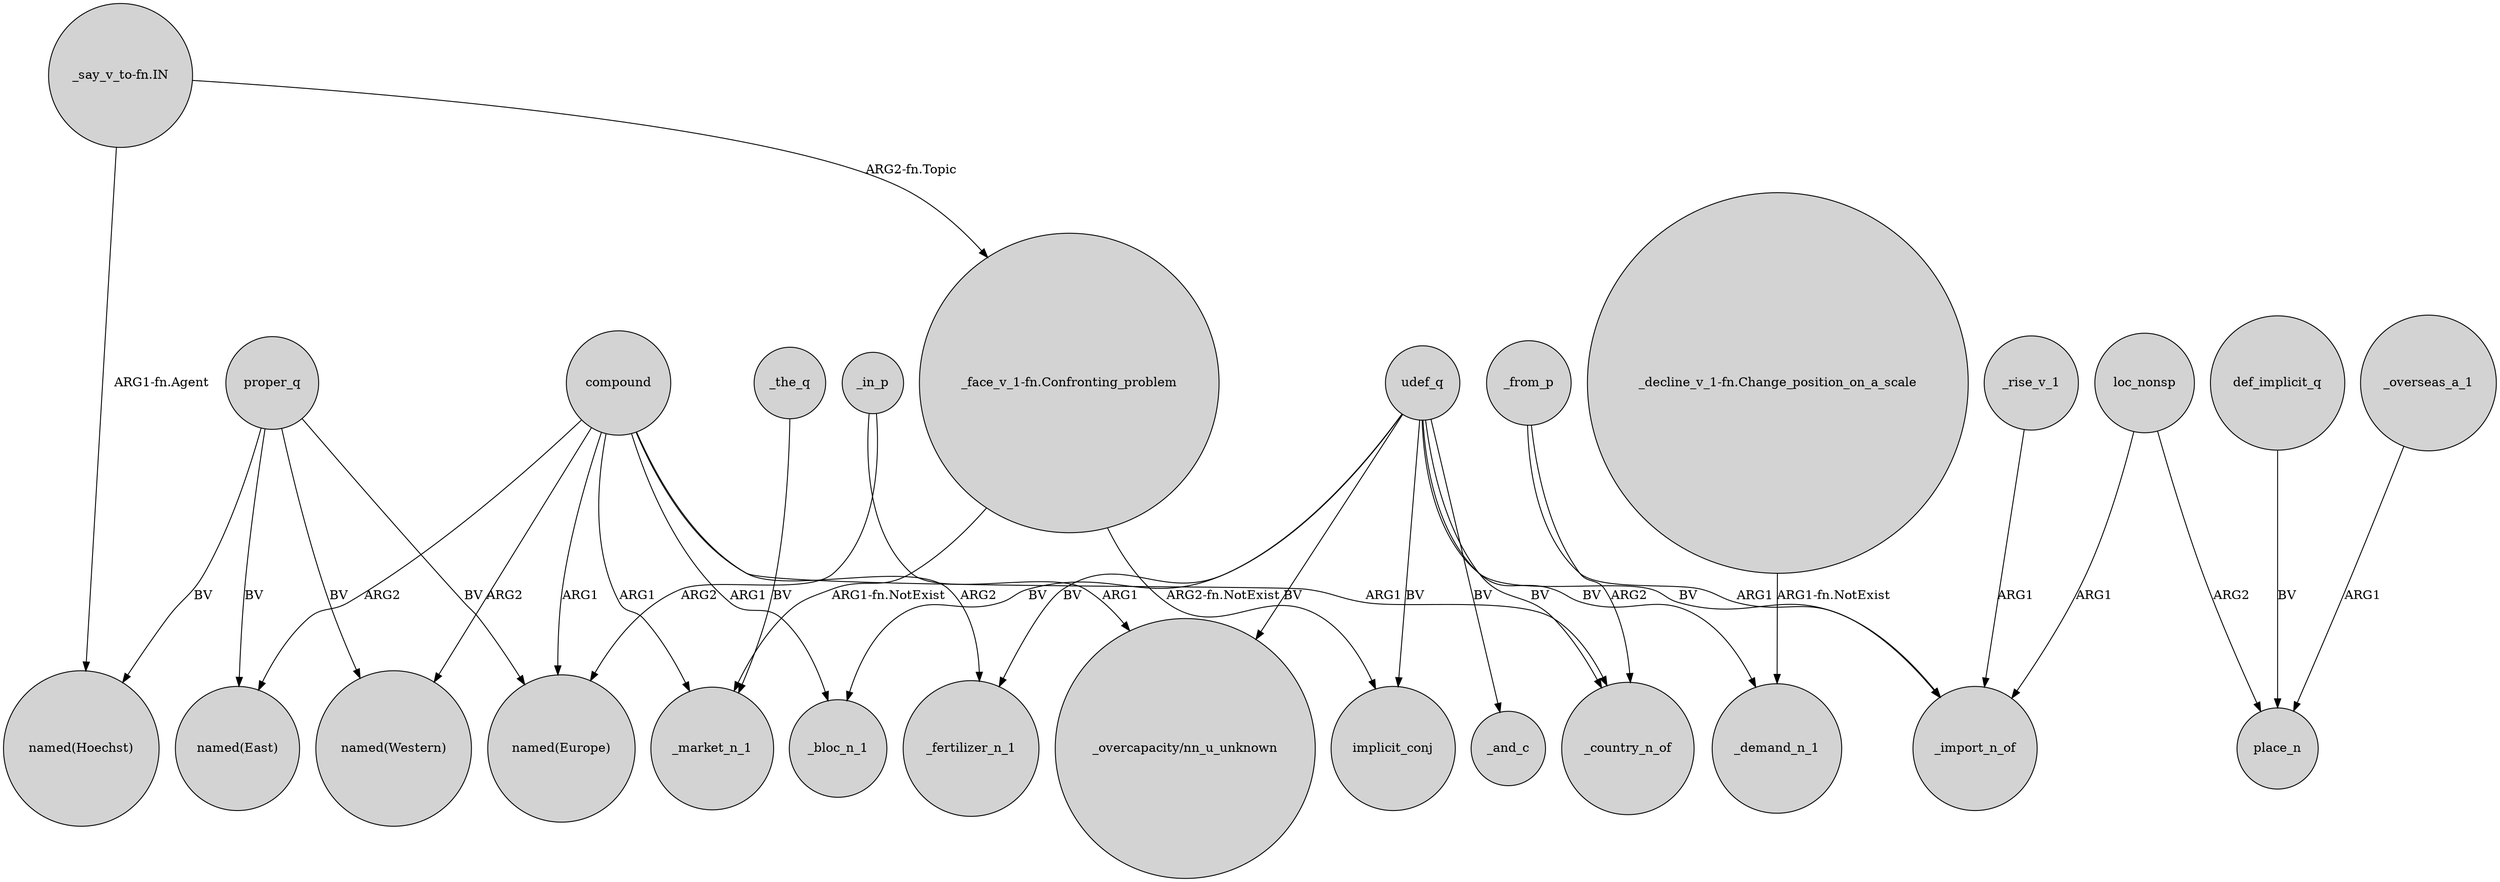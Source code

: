 digraph {
	node [shape=circle style=filled]
	udef_q -> _fertilizer_n_1 [label=BV]
	"_decline_v_1-fn.Change_position_on_a_scale" -> _demand_n_1 [label="ARG1-fn.NotExist"]
	_in_p -> "_overcapacity/nn_u_unknown" [label=ARG1]
	"_face_v_1-fn.Confronting_problem" -> implicit_conj [label="ARG2-fn.NotExist"]
	udef_q -> "_overcapacity/nn_u_unknown" [label=BV]
	"_say_v_to-fn.IN" -> "_face_v_1-fn.Confronting_problem" [label="ARG2-fn.Topic"]
	_in_p -> "named(Europe)" [label=ARG2]
	"_say_v_to-fn.IN" -> "named(Hoechst)" [label="ARG1-fn.Agent"]
	_from_p -> _country_n_of [label=ARG2]
	def_implicit_q -> place_n [label=BV]
	proper_q -> "named(Hoechst)" [label=BV]
	_from_p -> _import_n_of [label=ARG1]
	udef_q -> implicit_conj [label=BV]
	"_face_v_1-fn.Confronting_problem" -> _market_n_1 [label="ARG1-fn.NotExist"]
	loc_nonsp -> _import_n_of [label=ARG1]
	compound -> "named(Europe)" [label=ARG1]
	udef_q -> _bloc_n_1 [label=BV]
	udef_q -> _country_n_of [label=BV]
	_rise_v_1 -> _import_n_of [label=ARG1]
	compound -> _fertilizer_n_1 [label=ARG2]
	udef_q -> _demand_n_1 [label=BV]
	proper_q -> "named(Europe)" [label=BV]
	compound -> _country_n_of [label=ARG1]
	compound -> _bloc_n_1 [label=ARG1]
	udef_q -> _import_n_of [label=BV]
	proper_q -> "named(Western)" [label=BV]
	loc_nonsp -> place_n [label=ARG2]
	compound -> _market_n_1 [label=ARG1]
	_overseas_a_1 -> place_n [label=ARG1]
	_the_q -> _market_n_1 [label=BV]
	udef_q -> _and_c [label=BV]
	proper_q -> "named(East)" [label=BV]
	compound -> "named(East)" [label=ARG2]
	compound -> "named(Western)" [label=ARG2]
}
